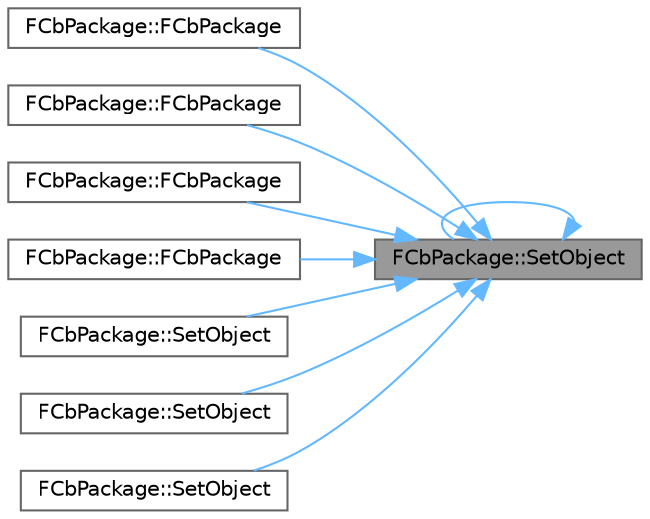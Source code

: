digraph "FCbPackage::SetObject"
{
 // INTERACTIVE_SVG=YES
 // LATEX_PDF_SIZE
  bgcolor="transparent";
  edge [fontname=Helvetica,fontsize=10,labelfontname=Helvetica,labelfontsize=10];
  node [fontname=Helvetica,fontsize=10,shape=box,height=0.2,width=0.4];
  rankdir="RL";
  Node1 [id="Node000001",label="FCbPackage::SetObject",height=0.2,width=0.4,color="gray40", fillcolor="grey60", style="filled", fontcolor="black",tooltip="Set the root object without gathering attachments."];
  Node1 -> Node2 [id="edge1_Node000001_Node000002",dir="back",color="steelblue1",style="solid",tooltip=" "];
  Node2 [id="Node000002",label="FCbPackage::FCbPackage",height=0.2,width=0.4,color="grey40", fillcolor="white", style="filled",URL="$d4/da9/classFCbPackage.html#a6adff2bf3e753a59700bb9801f929578",tooltip="Construct a package from a root object without gathering attachments."];
  Node1 -> Node3 [id="edge2_Node000001_Node000003",dir="back",color="steelblue1",style="solid",tooltip=" "];
  Node3 [id="Node000003",label="FCbPackage::FCbPackage",height=0.2,width=0.4,color="grey40", fillcolor="white", style="filled",URL="$d4/da9/classFCbPackage.html#a6dff0ee0056fb9eb92c379cd1ec00ee8",tooltip="Construct a package from a root object without gathering attachments."];
  Node1 -> Node4 [id="edge3_Node000001_Node000004",dir="back",color="steelblue1",style="solid",tooltip=" "];
  Node4 [id="Node000004",label="FCbPackage::FCbPackage",height=0.2,width=0.4,color="grey40", fillcolor="white", style="filled",URL="$d4/da9/classFCbPackage.html#ac62ae884e76287b5b4ec294753b64232",tooltip="Construct a package from a root object and gather attachments using the resolver."];
  Node1 -> Node5 [id="edge4_Node000001_Node000005",dir="back",color="steelblue1",style="solid",tooltip=" "];
  Node5 [id="Node000005",label="FCbPackage::FCbPackage",height=0.2,width=0.4,color="grey40", fillcolor="white", style="filled",URL="$d4/da9/classFCbPackage.html#a025b50e287c94f1beb4833aeaff4874f",tooltip="Construct a package from a root object and gather attachments using the resolver."];
  Node1 -> Node1 [id="edge5_Node000001_Node000001",dir="back",color="steelblue1",style="solid",tooltip=" "];
  Node1 -> Node6 [id="edge6_Node000001_Node000006",dir="back",color="steelblue1",style="solid",tooltip=" "];
  Node6 [id="Node000006",label="FCbPackage::SetObject",height=0.2,width=0.4,color="grey40", fillcolor="white", style="filled",URL="$d4/da9/classFCbPackage.html#a3d7ecf1b6a6e2875f1e58ae32a0ad3e4",tooltip="Set the root object without gathering attachments."];
  Node1 -> Node7 [id="edge7_Node000001_Node000007",dir="back",color="steelblue1",style="solid",tooltip=" "];
  Node7 [id="Node000007",label="FCbPackage::SetObject",height=0.2,width=0.4,color="grey40", fillcolor="white", style="filled",URL="$d4/da9/classFCbPackage.html#a920366542e115d73eadaf6f466cd20cd",tooltip="Set the root object and gather attachments using the resolver."];
  Node1 -> Node8 [id="edge8_Node000001_Node000008",dir="back",color="steelblue1",style="solid",tooltip=" "];
  Node8 [id="Node000008",label="FCbPackage::SetObject",height=0.2,width=0.4,color="grey40", fillcolor="white", style="filled",URL="$d4/da9/classFCbPackage.html#aec146cbf925fdc4ecac9604251167639",tooltip="Set the root object and gather attachments using the resolver."];
}
